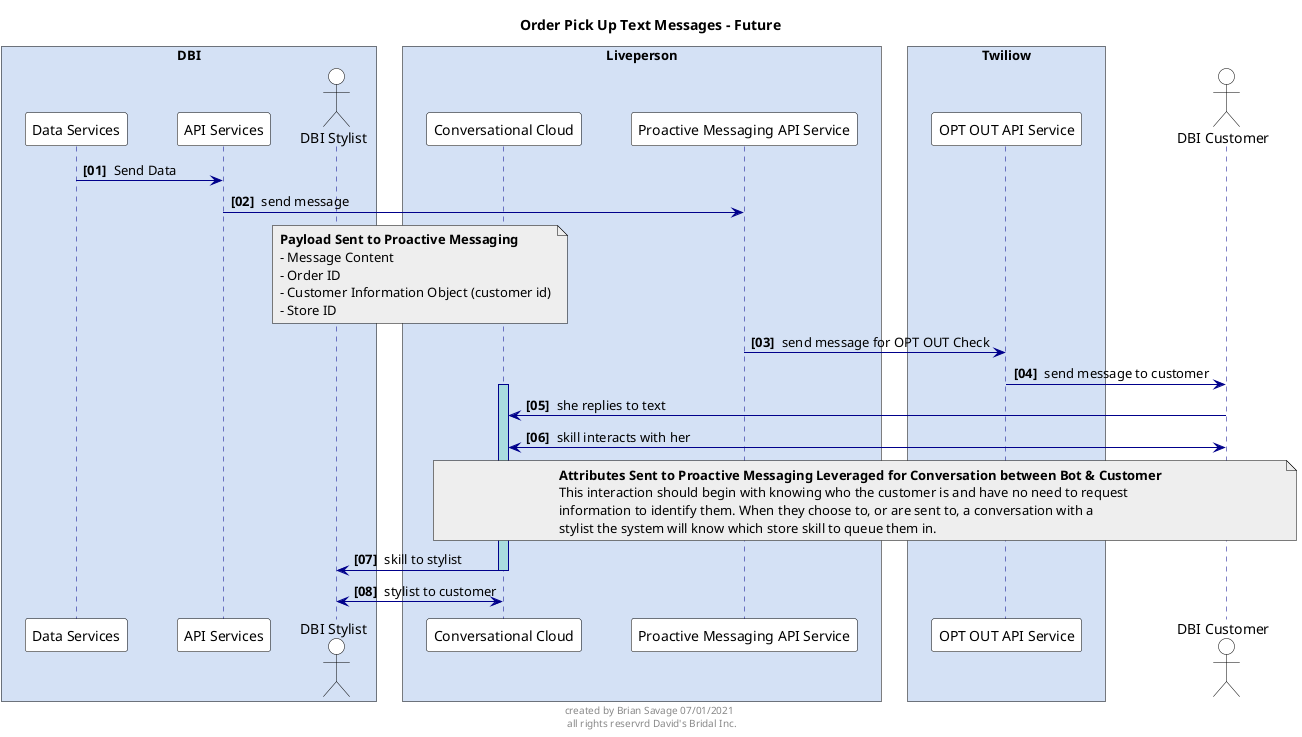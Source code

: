 @startuml

skinparam sequenceBoxBorderColor #black
skinparam NoteBorderColor #black

skinparam sequence {
    ArrowColor DarkBlue
    ActorBackgroundColor White
    ActorBorderColor black
    LifeLineBorderColor DarkBlue
    LifeLineBackgroundColor #A9DCDF
    BoxPadding 20
    ParticipantPadding 20
    ParticipantBorderColor Black
    ParticipantBackgroundColor White
}

autonumber "<b>[00] "
footer created by Brian Savage 07/01/2021 \n all rights reservrd David's Bridal Inc.

title Order Pick Up Text Messages - Future

box "DBI" #D4E1F5
participant "Data Services" as DBI_DATA
participant "API Services" as DBI_API
actor "DBI Stylist" as DBI_STY
end box

box "Liveperson" #D4E1F5
participant "Conversational Cloud" as LPCC
participant "Proactive Messaging API Service" as LPPM
end box

box "Twiliow" #D4E1F5
participant "OPT OUT API Service" as TWAS
end box

actor "DBI Customer" as DBI_CUS

DBI_DATA -> DBI_API : Send Data
DBI_API -> LPPM : send message
note over DBI_STY, LPCC #EEE
<b>Payload Sent to Proactive Messaging
- Message Content
- Order ID
- Customer Information Object (customer id)
- Store ID
end note
LPPM -> TWAS : send message for OPT OUT Check
TWAS -> DBI_CUS : send message to customer

activate LPCC

LPCC <- DBI_CUS : she replies to text
LPCC <-> DBI_CUS : skill interacts with her
note over LPCC,DBI_CUS #EEE
<b>Attributes Sent to Proactive Messaging Leveraged for Conversation between Bot & Customer
This interaction should begin with knowing who the customer is and have no need to request 
information to identify them. When they choose to, or are sent to, a conversation with a 
stylist the system will know which store skill to queue them in.
end note
DBI_STY <- LPCC : skill to stylist
deactivate LPCC

DBI_STY <-> LPCC : stylist to customer
@enduml